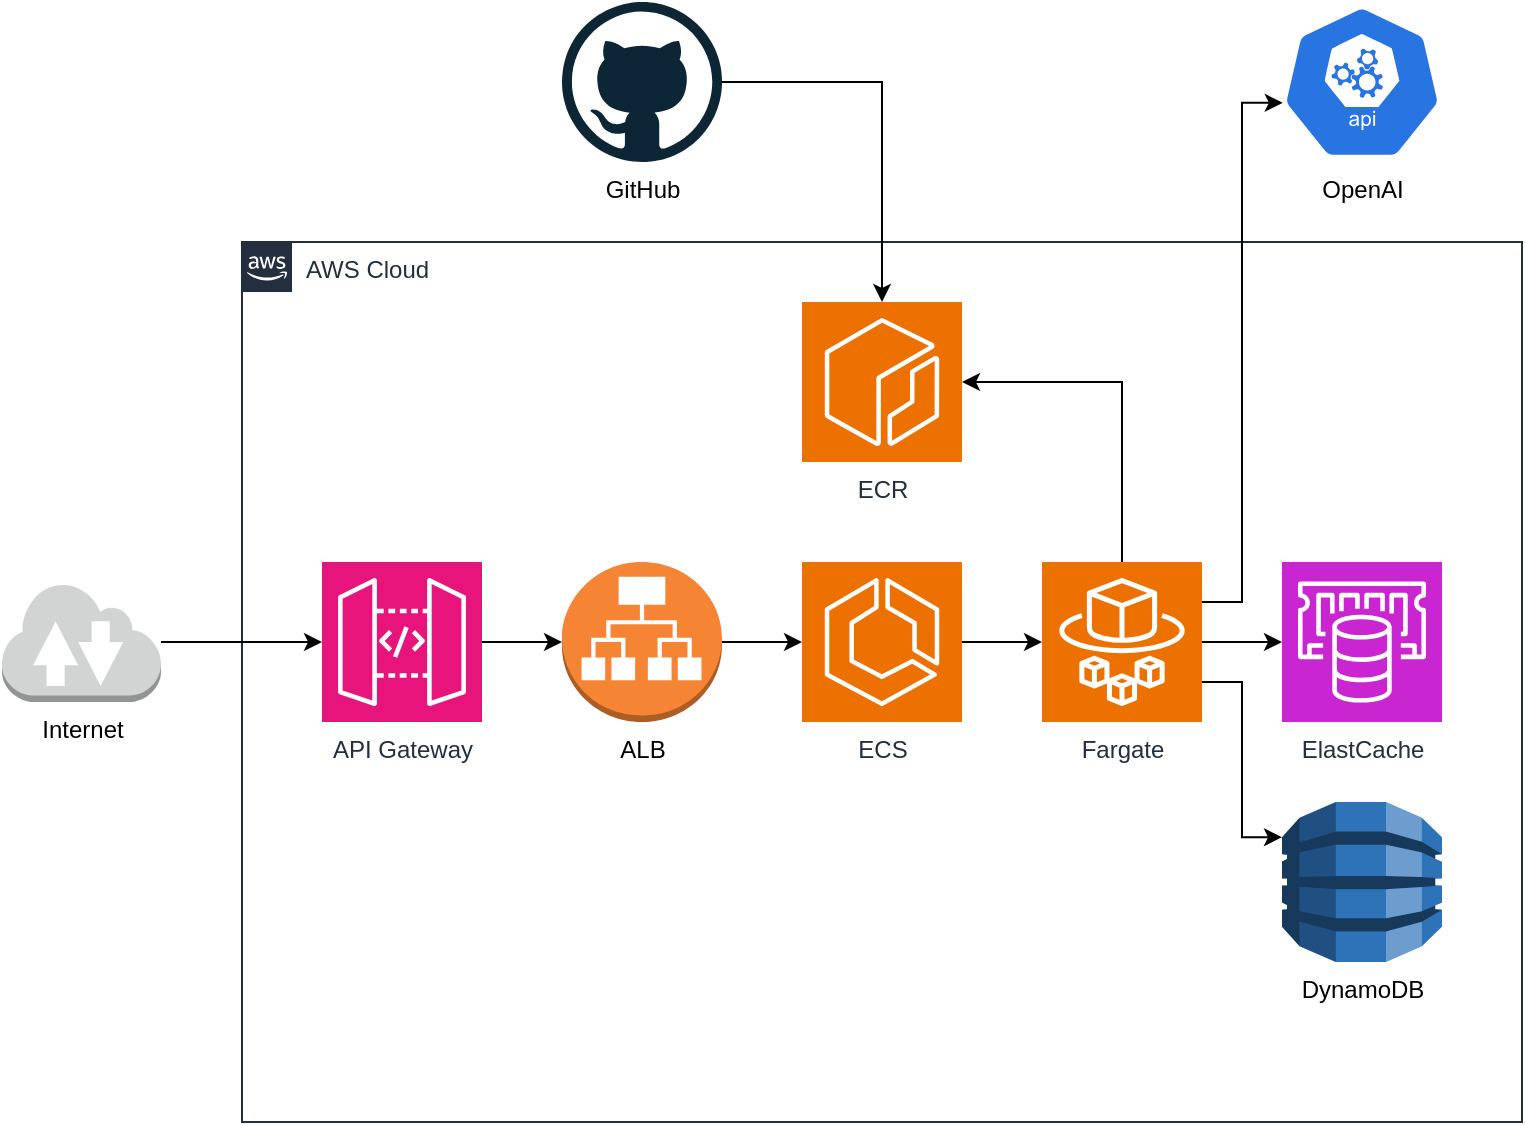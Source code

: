 <mxfile version="22.1.5" type="device">
  <diagram name="Page-1" id="5AAomSmWNCa8snR8I0g9">
    <mxGraphModel dx="1908" dy="1212" grid="1" gridSize="10" guides="1" tooltips="1" connect="1" arrows="1" fold="1" page="1" pageScale="1" pageWidth="827" pageHeight="1169" math="0" shadow="0">
      <root>
        <mxCell id="0" />
        <mxCell id="1" parent="0" />
        <mxCell id="4pi3cXJ4eQV1VfKqWNvH-17" value="AWS Cloud" style="points=[[0,0],[0.25,0],[0.5,0],[0.75,0],[1,0],[1,0.25],[1,0.5],[1,0.75],[1,1],[0.75,1],[0.5,1],[0.25,1],[0,1],[0,0.75],[0,0.5],[0,0.25]];outlineConnect=0;gradientColor=none;html=1;whiteSpace=wrap;fontSize=12;fontStyle=0;container=1;pointerEvents=0;collapsible=0;recursiveResize=0;shape=mxgraph.aws4.group;grIcon=mxgraph.aws4.group_aws_cloud_alt;strokeColor=#232F3E;fillColor=none;verticalAlign=top;align=left;spacingLeft=30;fontColor=#232F3E;dashed=0;" vertex="1" parent="1">
          <mxGeometry x="160" y="160" width="640" height="440" as="geometry" />
        </mxCell>
        <mxCell id="4pi3cXJ4eQV1VfKqWNvH-24" value="API Gateway" style="sketch=0;points=[[0,0,0],[0.25,0,0],[0.5,0,0],[0.75,0,0],[1,0,0],[0,1,0],[0.25,1,0],[0.5,1,0],[0.75,1,0],[1,1,0],[0,0.25,0],[0,0.5,0],[0,0.75,0],[1,0.25,0],[1,0.5,0],[1,0.75,0]];outlineConnect=0;fontColor=#232F3E;fillColor=#E7157B;strokeColor=#ffffff;dashed=0;verticalLabelPosition=bottom;verticalAlign=top;align=center;html=1;fontSize=12;fontStyle=0;aspect=fixed;shape=mxgraph.aws4.resourceIcon;resIcon=mxgraph.aws4.api_gateway;" vertex="1" parent="4pi3cXJ4eQV1VfKqWNvH-17">
          <mxGeometry x="40" y="160" width="80" height="80" as="geometry" />
        </mxCell>
        <mxCell id="4pi3cXJ4eQV1VfKqWNvH-25" value="ALB" style="outlineConnect=0;dashed=0;verticalLabelPosition=bottom;verticalAlign=top;align=center;html=1;shape=mxgraph.aws3.application_load_balancer;fillColor=#F58534;gradientColor=none;" vertex="1" parent="4pi3cXJ4eQV1VfKqWNvH-17">
          <mxGeometry x="160" y="160" width="80" height="80" as="geometry" />
        </mxCell>
        <mxCell id="4pi3cXJ4eQV1VfKqWNvH-37" value="Fargate" style="sketch=0;points=[[0,0,0],[0.25,0,0],[0.5,0,0],[0.75,0,0],[1,0,0],[0,1,0],[0.25,1,0],[0.5,1,0],[0.75,1,0],[1,1,0],[0,0.25,0],[0,0.5,0],[0,0.75,0],[1,0.25,0],[1,0.5,0],[1,0.75,0]];outlineConnect=0;fontColor=#232F3E;fillColor=#ED7100;strokeColor=#ffffff;dashed=0;verticalLabelPosition=bottom;verticalAlign=top;align=center;html=1;fontSize=12;fontStyle=0;aspect=fixed;shape=mxgraph.aws4.resourceIcon;resIcon=mxgraph.aws4.fargate;" vertex="1" parent="4pi3cXJ4eQV1VfKqWNvH-17">
          <mxGeometry x="400" y="160" width="80" height="80" as="geometry" />
        </mxCell>
        <mxCell id="4pi3cXJ4eQV1VfKqWNvH-38" style="edgeStyle=orthogonalEdgeStyle;rounded=0;orthogonalLoop=1;jettySize=auto;html=1;entryX=0;entryY=0.5;entryDx=0;entryDy=0;entryPerimeter=0;" edge="1" parent="4pi3cXJ4eQV1VfKqWNvH-17" source="4pi3cXJ4eQV1VfKqWNvH-24" target="4pi3cXJ4eQV1VfKqWNvH-25">
          <mxGeometry relative="1" as="geometry" />
        </mxCell>
        <mxCell id="4pi3cXJ4eQV1VfKqWNvH-28" value="ECR" style="sketch=0;points=[[0,0,0],[0.25,0,0],[0.5,0,0],[0.75,0,0],[1,0,0],[0,1,0],[0.25,1,0],[0.5,1,0],[0.75,1,0],[1,1,0],[0,0.25,0],[0,0.5,0],[0,0.75,0],[1,0.25,0],[1,0.5,0],[1,0.75,0]];outlineConnect=0;fontColor=#232F3E;fillColor=#ED7100;strokeColor=#ffffff;dashed=0;verticalLabelPosition=bottom;verticalAlign=top;align=center;html=1;fontSize=12;fontStyle=0;aspect=fixed;shape=mxgraph.aws4.resourceIcon;resIcon=mxgraph.aws4.ecr;" vertex="1" parent="4pi3cXJ4eQV1VfKqWNvH-17">
          <mxGeometry x="280" y="30" width="80" height="80" as="geometry" />
        </mxCell>
        <mxCell id="4pi3cXJ4eQV1VfKqWNvH-35" value="ElastCache" style="sketch=0;points=[[0,0,0],[0.25,0,0],[0.5,0,0],[0.75,0,0],[1,0,0],[0,1,0],[0.25,1,0],[0.5,1,0],[0.75,1,0],[1,1,0],[0,0.25,0],[0,0.5,0],[0,0.75,0],[1,0.25,0],[1,0.5,0],[1,0.75,0]];outlineConnect=0;fontColor=#232F3E;fillColor=#C925D1;strokeColor=#ffffff;dashed=0;verticalLabelPosition=bottom;verticalAlign=top;align=center;html=1;fontSize=12;fontStyle=0;aspect=fixed;shape=mxgraph.aws4.resourceIcon;resIcon=mxgraph.aws4.elasticache;" vertex="1" parent="4pi3cXJ4eQV1VfKqWNvH-17">
          <mxGeometry x="520" y="160" width="80" height="80" as="geometry" />
        </mxCell>
        <mxCell id="4pi3cXJ4eQV1VfKqWNvH-39" value="ECS" style="sketch=0;points=[[0,0,0],[0.25,0,0],[0.5,0,0],[0.75,0,0],[1,0,0],[0,1,0],[0.25,1,0],[0.5,1,0],[0.75,1,0],[1,1,0],[0,0.25,0],[0,0.5,0],[0,0.75,0],[1,0.25,0],[1,0.5,0],[1,0.75,0]];outlineConnect=0;fontColor=#232F3E;fillColor=#ED7100;strokeColor=#ffffff;dashed=0;verticalLabelPosition=bottom;verticalAlign=top;align=center;html=1;fontSize=12;fontStyle=0;aspect=fixed;shape=mxgraph.aws4.resourceIcon;resIcon=mxgraph.aws4.ecs;" vertex="1" parent="4pi3cXJ4eQV1VfKqWNvH-17">
          <mxGeometry x="280" y="160" width="80" height="80" as="geometry" />
        </mxCell>
        <mxCell id="4pi3cXJ4eQV1VfKqWNvH-36" value="DynamoDB" style="outlineConnect=0;dashed=0;verticalLabelPosition=bottom;verticalAlign=top;align=center;html=1;shape=mxgraph.aws3.dynamo_db;fillColor=#2E73B8;gradientColor=none;" vertex="1" parent="4pi3cXJ4eQV1VfKqWNvH-17">
          <mxGeometry x="520" y="280" width="80" height="80" as="geometry" />
        </mxCell>
        <mxCell id="4pi3cXJ4eQV1VfKqWNvH-40" style="edgeStyle=orthogonalEdgeStyle;rounded=0;orthogonalLoop=1;jettySize=auto;html=1;entryX=0;entryY=0.5;entryDx=0;entryDy=0;entryPerimeter=0;" edge="1" parent="4pi3cXJ4eQV1VfKqWNvH-17" source="4pi3cXJ4eQV1VfKqWNvH-25" target="4pi3cXJ4eQV1VfKqWNvH-39">
          <mxGeometry relative="1" as="geometry" />
        </mxCell>
        <mxCell id="4pi3cXJ4eQV1VfKqWNvH-41" style="edgeStyle=orthogonalEdgeStyle;rounded=0;orthogonalLoop=1;jettySize=auto;html=1;entryX=0;entryY=0.5;entryDx=0;entryDy=0;entryPerimeter=0;" edge="1" parent="4pi3cXJ4eQV1VfKqWNvH-17" source="4pi3cXJ4eQV1VfKqWNvH-39" target="4pi3cXJ4eQV1VfKqWNvH-37">
          <mxGeometry relative="1" as="geometry" />
        </mxCell>
        <mxCell id="4pi3cXJ4eQV1VfKqWNvH-45" style="edgeStyle=orthogonalEdgeStyle;rounded=0;orthogonalLoop=1;jettySize=auto;html=1;exitX=1;exitY=0.75;exitDx=0;exitDy=0;exitPerimeter=0;entryX=0;entryY=0.22;entryDx=0;entryDy=0;entryPerimeter=0;" edge="1" parent="4pi3cXJ4eQV1VfKqWNvH-17" source="4pi3cXJ4eQV1VfKqWNvH-37" target="4pi3cXJ4eQV1VfKqWNvH-36">
          <mxGeometry relative="1" as="geometry" />
        </mxCell>
        <mxCell id="4pi3cXJ4eQV1VfKqWNvH-46" style="edgeStyle=orthogonalEdgeStyle;rounded=0;orthogonalLoop=1;jettySize=auto;html=1;exitX=0.5;exitY=0;exitDx=0;exitDy=0;exitPerimeter=0;entryX=1;entryY=0.5;entryDx=0;entryDy=0;entryPerimeter=0;" edge="1" parent="4pi3cXJ4eQV1VfKqWNvH-17" source="4pi3cXJ4eQV1VfKqWNvH-37" target="4pi3cXJ4eQV1VfKqWNvH-28">
          <mxGeometry relative="1" as="geometry" />
        </mxCell>
        <mxCell id="4pi3cXJ4eQV1VfKqWNvH-48" style="edgeStyle=orthogonalEdgeStyle;rounded=0;orthogonalLoop=1;jettySize=auto;html=1;exitX=1;exitY=0.5;exitDx=0;exitDy=0;exitPerimeter=0;entryX=0;entryY=0.5;entryDx=0;entryDy=0;entryPerimeter=0;" edge="1" parent="4pi3cXJ4eQV1VfKqWNvH-17" source="4pi3cXJ4eQV1VfKqWNvH-37" target="4pi3cXJ4eQV1VfKqWNvH-35">
          <mxGeometry relative="1" as="geometry" />
        </mxCell>
        <mxCell id="4pi3cXJ4eQV1VfKqWNvH-50" style="edgeStyle=orthogonalEdgeStyle;rounded=0;orthogonalLoop=1;jettySize=auto;html=1;entryX=0.5;entryY=0;entryDx=0;entryDy=0;entryPerimeter=0;" edge="1" parent="1" source="4pi3cXJ4eQV1VfKqWNvH-30" target="4pi3cXJ4eQV1VfKqWNvH-28">
          <mxGeometry relative="1" as="geometry">
            <mxPoint x="540" y="80.0" as="targetPoint" />
            <Array as="points">
              <mxPoint x="480" y="80" />
            </Array>
          </mxGeometry>
        </mxCell>
        <mxCell id="4pi3cXJ4eQV1VfKqWNvH-30" value="GitHub" style="dashed=0;outlineConnect=0;html=1;align=center;labelPosition=center;verticalLabelPosition=bottom;verticalAlign=top;shape=mxgraph.weblogos.github" vertex="1" parent="1">
          <mxGeometry x="320" y="40" width="80" height="80" as="geometry" />
        </mxCell>
        <mxCell id="4pi3cXJ4eQV1VfKqWNvH-51" value="OpenAI" style="sketch=0;html=1;dashed=0;whitespace=wrap;fillColor=#2875E2;strokeColor=#ffffff;points=[[0.005,0.63,0],[0.1,0.2,0],[0.9,0.2,0],[0.5,0,0],[0.995,0.63,0],[0.72,0.99,0],[0.5,1,0],[0.28,0.99,0]];verticalLabelPosition=bottom;align=center;verticalAlign=top;shape=mxgraph.kubernetes.icon;prIcon=api" vertex="1" parent="1">
          <mxGeometry x="680" y="40" width="80" height="80" as="geometry" />
        </mxCell>
        <mxCell id="4pi3cXJ4eQV1VfKqWNvH-52" style="edgeStyle=orthogonalEdgeStyle;rounded=0;orthogonalLoop=1;jettySize=auto;html=1;exitX=1;exitY=0.25;exitDx=0;exitDy=0;exitPerimeter=0;entryX=0.005;entryY=0.63;entryDx=0;entryDy=0;entryPerimeter=0;" edge="1" parent="1" source="4pi3cXJ4eQV1VfKqWNvH-37" target="4pi3cXJ4eQV1VfKqWNvH-51">
          <mxGeometry relative="1" as="geometry" />
        </mxCell>
        <mxCell id="4pi3cXJ4eQV1VfKqWNvH-53" value="Internet" style="outlineConnect=0;dashed=0;verticalLabelPosition=bottom;verticalAlign=top;align=center;html=1;shape=mxgraph.aws3.internet_2;fillColor=#D2D3D3;gradientColor=none;" vertex="1" parent="1">
          <mxGeometry x="40" y="330" width="79.5" height="60" as="geometry" />
        </mxCell>
        <mxCell id="4pi3cXJ4eQV1VfKqWNvH-54" style="edgeStyle=orthogonalEdgeStyle;rounded=0;orthogonalLoop=1;jettySize=auto;html=1;entryX=0;entryY=0.5;entryDx=0;entryDy=0;entryPerimeter=0;" edge="1" parent="1" source="4pi3cXJ4eQV1VfKqWNvH-53" target="4pi3cXJ4eQV1VfKqWNvH-24">
          <mxGeometry relative="1" as="geometry" />
        </mxCell>
      </root>
    </mxGraphModel>
  </diagram>
</mxfile>
